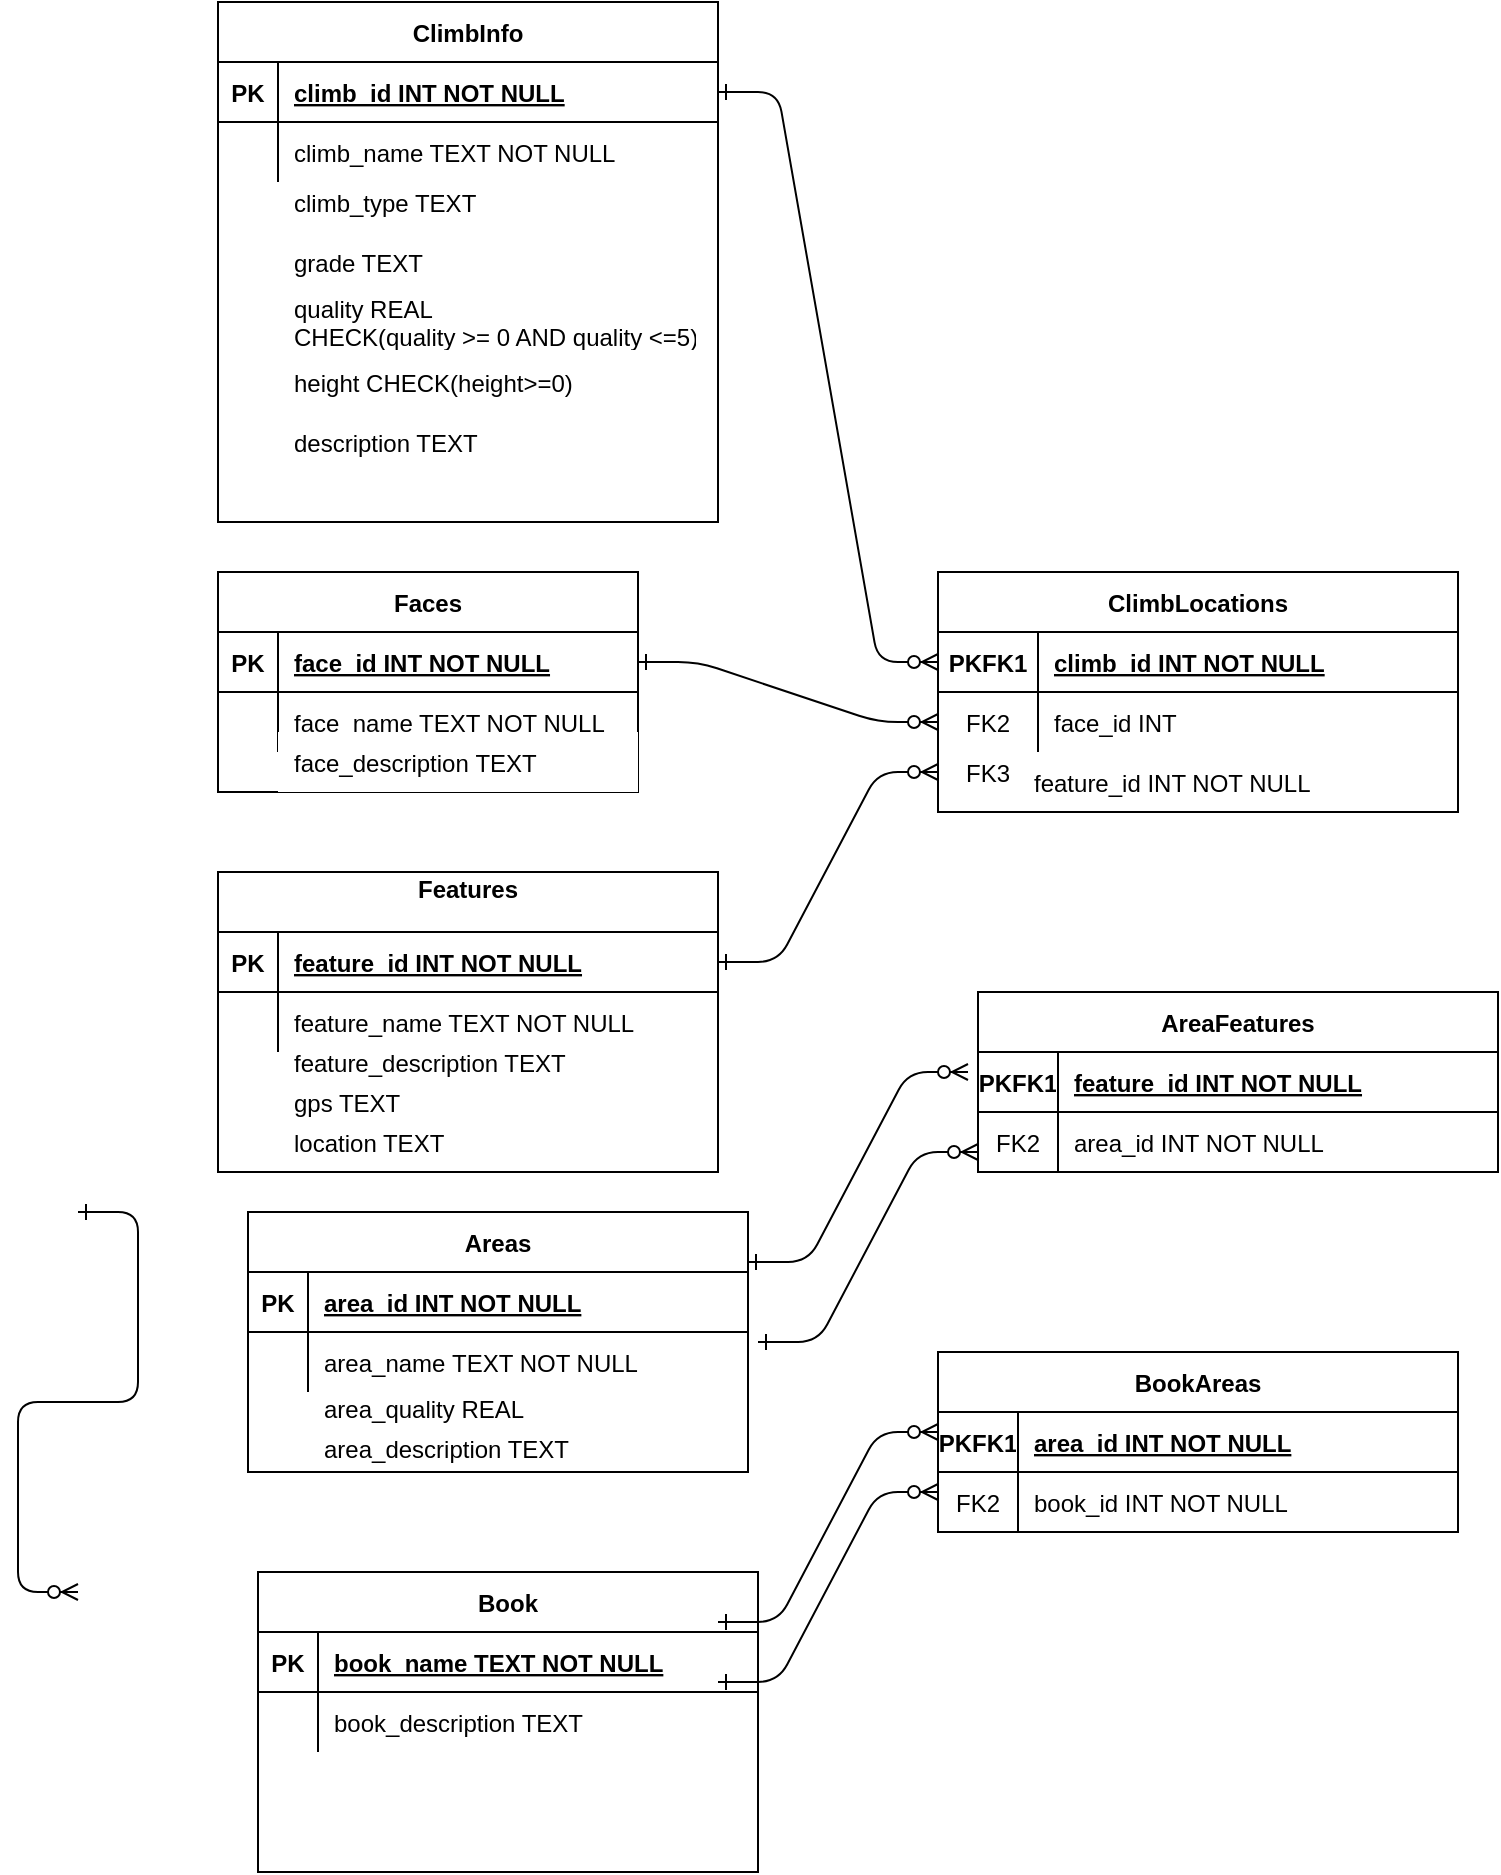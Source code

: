 <mxfile version="15.6.4" type="github">
  <diagram id="R2lEEEUBdFMjLlhIrx00" name="Page-1">
    <mxGraphModel dx="2272" dy="799" grid="1" gridSize="10" guides="1" tooltips="1" connect="1" arrows="1" fold="1" page="1" pageScale="1" pageWidth="850" pageHeight="1100" math="0" shadow="0" extFonts="Permanent Marker^https://fonts.googleapis.com/css?family=Permanent+Marker">
      <root>
        <mxCell id="0" />
        <mxCell id="1" parent="0" />
        <mxCell id="C-vyLk0tnHw3VtMMgP7b-1" value="" style="edgeStyle=entityRelationEdgeStyle;endArrow=ERzeroToMany;startArrow=ERone;endFill=1;startFill=0;strokeColor=default;labelBackgroundColor=default;fontColor=default;entryX=0;entryY=0.5;entryDx=0;entryDy=0;" parent="1" source="C-vyLk0tnHw3VtMMgP7b-24" target="Fk1rj7K9F4PNxC_N-SPY-49" edge="1">
          <mxGeometry width="100" height="100" relative="1" as="geometry">
            <mxPoint x="340" y="720" as="sourcePoint" />
            <mxPoint x="450" y="195" as="targetPoint" />
          </mxGeometry>
        </mxCell>
        <mxCell id="C-vyLk0tnHw3VtMMgP7b-12" value="" style="edgeStyle=entityRelationEdgeStyle;endArrow=ERzeroToMany;startArrow=ERone;endFill=1;startFill=0;strokeColor=default;labelBackgroundColor=default;fontColor=default;" parent="1" edge="1">
          <mxGeometry width="100" height="100" relative="1" as="geometry">
            <mxPoint x="30" y="730" as="sourcePoint" />
            <mxPoint x="30" y="920" as="targetPoint" />
          </mxGeometry>
        </mxCell>
        <mxCell id="C-vyLk0tnHw3VtMMgP7b-23" value="ClimbInfo" style="shape=table;startSize=30;container=1;collapsible=1;childLayout=tableLayout;fixedRows=1;rowLines=0;fontStyle=1;align=center;resizeLast=1;fontColor=default;fillColor=default;strokeColor=default;" parent="1" vertex="1">
          <mxGeometry x="100" y="125" width="250" height="260" as="geometry" />
        </mxCell>
        <mxCell id="C-vyLk0tnHw3VtMMgP7b-24" value="" style="shape=partialRectangle;collapsible=0;dropTarget=0;pointerEvents=0;fillColor=none;points=[[0,0.5],[1,0.5]];portConstraint=eastwest;top=0;left=0;right=0;bottom=1;fontColor=default;" parent="C-vyLk0tnHw3VtMMgP7b-23" vertex="1">
          <mxGeometry y="30" width="250" height="30" as="geometry" />
        </mxCell>
        <mxCell id="C-vyLk0tnHw3VtMMgP7b-25" value="PK" style="shape=partialRectangle;overflow=hidden;connectable=0;fillColor=none;top=0;left=0;bottom=0;right=0;fontStyle=1;" parent="C-vyLk0tnHw3VtMMgP7b-24" vertex="1">
          <mxGeometry width="30" height="30" as="geometry">
            <mxRectangle width="30" height="30" as="alternateBounds" />
          </mxGeometry>
        </mxCell>
        <mxCell id="C-vyLk0tnHw3VtMMgP7b-26" value="climb_id INT NOT NULL " style="shape=partialRectangle;overflow=hidden;connectable=0;fillColor=none;top=0;left=0;bottom=0;right=0;align=left;spacingLeft=6;fontStyle=5;fontColor=default;" parent="C-vyLk0tnHw3VtMMgP7b-24" vertex="1">
          <mxGeometry x="30" width="220" height="30" as="geometry">
            <mxRectangle width="220" height="30" as="alternateBounds" />
          </mxGeometry>
        </mxCell>
        <mxCell id="C-vyLk0tnHw3VtMMgP7b-27" value="" style="shape=partialRectangle;collapsible=0;dropTarget=0;pointerEvents=0;fillColor=none;points=[[0,0.5],[1,0.5]];portConstraint=eastwest;top=0;left=0;right=0;bottom=0;" parent="C-vyLk0tnHw3VtMMgP7b-23" vertex="1">
          <mxGeometry y="60" width="250" height="30" as="geometry" />
        </mxCell>
        <mxCell id="C-vyLk0tnHw3VtMMgP7b-28" value="" style="shape=partialRectangle;overflow=hidden;connectable=0;fillColor=none;top=0;left=0;bottom=0;right=0;" parent="C-vyLk0tnHw3VtMMgP7b-27" vertex="1">
          <mxGeometry width="30" height="30" as="geometry">
            <mxRectangle width="30" height="30" as="alternateBounds" />
          </mxGeometry>
        </mxCell>
        <mxCell id="C-vyLk0tnHw3VtMMgP7b-29" value="climb_name TEXT NOT NULL" style="shape=partialRectangle;overflow=hidden;connectable=0;fillColor=none;top=0;left=0;bottom=0;right=0;align=left;spacingLeft=6;fontColor=default;" parent="C-vyLk0tnHw3VtMMgP7b-27" vertex="1">
          <mxGeometry x="30" width="220" height="30" as="geometry">
            <mxRectangle width="220" height="30" as="alternateBounds" />
          </mxGeometry>
        </mxCell>
        <mxCell id="Fk1rj7K9F4PNxC_N-SPY-1" value="climb_type TEXT" style="shape=partialRectangle;overflow=hidden;connectable=0;fillColor=none;top=0;left=0;bottom=0;right=0;align=left;spacingLeft=6;fontColor=default;strokeColor=default;" vertex="1" parent="1">
          <mxGeometry x="130" y="210" width="220" height="30" as="geometry">
            <mxRectangle width="220" height="30" as="alternateBounds" />
          </mxGeometry>
        </mxCell>
        <mxCell id="Fk1rj7K9F4PNxC_N-SPY-2" value="grade TEXT" style="shape=partialRectangle;overflow=hidden;connectable=0;fillColor=none;top=0;left=0;bottom=0;right=0;align=left;spacingLeft=6;fontColor=default;strokeColor=default;" vertex="1" parent="1">
          <mxGeometry x="130" y="240" width="220" height="30" as="geometry">
            <mxRectangle width="220" height="30" as="alternateBounds" />
          </mxGeometry>
        </mxCell>
        <mxCell id="Fk1rj7K9F4PNxC_N-SPY-3" value="quality REAL &#xa;CHECK(quality &gt;= 0 AND quality &lt;=5)" style="shape=partialRectangle;overflow=hidden;connectable=0;fillColor=none;top=0;left=0;bottom=0;right=0;align=left;spacingLeft=6;fontColor=default;strokeColor=default;" vertex="1" parent="1">
          <mxGeometry x="130" y="270" width="210" height="30" as="geometry">
            <mxRectangle width="220" height="30" as="alternateBounds" />
          </mxGeometry>
        </mxCell>
        <mxCell id="Fk1rj7K9F4PNxC_N-SPY-4" value="height CHECK(height&gt;=0)" style="shape=partialRectangle;overflow=hidden;connectable=0;fillColor=none;top=0;left=0;bottom=0;right=0;align=left;spacingLeft=6;fontColor=default;strokeColor=default;" vertex="1" parent="1">
          <mxGeometry x="130" y="300" width="220" height="30" as="geometry">
            <mxRectangle width="220" height="30" as="alternateBounds" />
          </mxGeometry>
        </mxCell>
        <mxCell id="Fk1rj7K9F4PNxC_N-SPY-5" value="description TEXT" style="shape=partialRectangle;overflow=hidden;connectable=0;fillColor=none;top=0;left=0;bottom=0;right=0;align=left;spacingLeft=6;fontColor=default;strokeColor=default;" vertex="1" parent="1">
          <mxGeometry x="130" y="330" width="220" height="30" as="geometry">
            <mxRectangle width="220" height="30" as="alternateBounds" />
          </mxGeometry>
        </mxCell>
        <mxCell id="Fk1rj7K9F4PNxC_N-SPY-21" value="feature_description TEXT" style="shape=partialRectangle;overflow=hidden;connectable=0;fillColor=none;top=0;left=0;bottom=0;right=0;align=left;spacingLeft=6;fontStyle=0;fontColor=default;strokeColor=default;" vertex="1" parent="1">
          <mxGeometry x="130" y="640" width="210" height="30" as="geometry">
            <mxRectangle width="180" height="30" as="alternateBounds" />
          </mxGeometry>
        </mxCell>
        <mxCell id="Fk1rj7K9F4PNxC_N-SPY-34" value="Book" style="shape=table;startSize=30;container=1;collapsible=1;childLayout=tableLayout;fixedRows=1;rowLines=0;fontStyle=1;align=center;resizeLast=1;fontColor=default;fillColor=none;strokeColor=default;" vertex="1" parent="1">
          <mxGeometry x="120" y="910" width="250" height="150" as="geometry" />
        </mxCell>
        <mxCell id="Fk1rj7K9F4PNxC_N-SPY-35" value="" style="shape=partialRectangle;collapsible=0;dropTarget=0;pointerEvents=0;fillColor=none;points=[[0,0.5],[1,0.5]];portConstraint=eastwest;top=0;left=0;right=0;bottom=1;fontColor=default;" vertex="1" parent="Fk1rj7K9F4PNxC_N-SPY-34">
          <mxGeometry y="30" width="250" height="30" as="geometry" />
        </mxCell>
        <mxCell id="Fk1rj7K9F4PNxC_N-SPY-36" value="PK" style="shape=partialRectangle;overflow=hidden;connectable=0;fillColor=none;top=0;left=0;bottom=0;right=0;fontStyle=1;" vertex="1" parent="Fk1rj7K9F4PNxC_N-SPY-35">
          <mxGeometry width="30" height="30" as="geometry">
            <mxRectangle width="30" height="30" as="alternateBounds" />
          </mxGeometry>
        </mxCell>
        <mxCell id="Fk1rj7K9F4PNxC_N-SPY-37" value="book_name TEXT NOT NULL " style="shape=partialRectangle;overflow=hidden;connectable=0;fillColor=none;top=0;left=0;bottom=0;right=0;align=left;spacingLeft=6;fontStyle=5;fontColor=default;" vertex="1" parent="Fk1rj7K9F4PNxC_N-SPY-35">
          <mxGeometry x="30" width="220" height="30" as="geometry">
            <mxRectangle width="220" height="30" as="alternateBounds" />
          </mxGeometry>
        </mxCell>
        <mxCell id="Fk1rj7K9F4PNxC_N-SPY-38" value="" style="shape=partialRectangle;collapsible=0;dropTarget=0;pointerEvents=0;fillColor=none;points=[[0,0.5],[1,0.5]];portConstraint=eastwest;top=0;left=0;right=0;bottom=0;" vertex="1" parent="Fk1rj7K9F4PNxC_N-SPY-34">
          <mxGeometry y="60" width="250" height="30" as="geometry" />
        </mxCell>
        <mxCell id="Fk1rj7K9F4PNxC_N-SPY-39" value="" style="shape=partialRectangle;overflow=hidden;connectable=0;fillColor=none;top=0;left=0;bottom=0;right=0;" vertex="1" parent="Fk1rj7K9F4PNxC_N-SPY-38">
          <mxGeometry width="30" height="30" as="geometry">
            <mxRectangle width="30" height="30" as="alternateBounds" />
          </mxGeometry>
        </mxCell>
        <mxCell id="Fk1rj7K9F4PNxC_N-SPY-40" value="book_description TEXT" style="shape=partialRectangle;overflow=hidden;connectable=0;fillColor=none;top=0;left=0;bottom=0;right=0;align=left;spacingLeft=6;fontColor=default;strokeColor=none;" vertex="1" parent="Fk1rj7K9F4PNxC_N-SPY-38">
          <mxGeometry x="30" width="220" height="30" as="geometry">
            <mxRectangle width="220" height="30" as="alternateBounds" />
          </mxGeometry>
        </mxCell>
        <mxCell id="Fk1rj7K9F4PNxC_N-SPY-41" value="" style="group;fontColor=default;" vertex="1" connectable="0" parent="1">
          <mxGeometry x="115" y="730" width="250" height="130" as="geometry" />
        </mxCell>
        <mxCell id="Fk1rj7K9F4PNxC_N-SPY-22" value="Areas" style="shape=table;startSize=30;container=1;collapsible=1;childLayout=tableLayout;fixedRows=1;rowLines=0;fontStyle=1;align=center;resizeLast=1;fontColor=default;fillColor=default;strokeColor=default;movable=1;resizable=1;rotatable=1;deletable=1;editable=1;connectable=1;" vertex="1" parent="Fk1rj7K9F4PNxC_N-SPY-41">
          <mxGeometry width="250" height="130" as="geometry" />
        </mxCell>
        <mxCell id="Fk1rj7K9F4PNxC_N-SPY-23" value="" style="shape=partialRectangle;collapsible=0;dropTarget=0;pointerEvents=0;fillColor=none;points=[[0,0.5],[1,0.5]];portConstraint=eastwest;top=0;left=0;right=0;bottom=1;fontColor=default;" vertex="1" parent="Fk1rj7K9F4PNxC_N-SPY-22">
          <mxGeometry y="30" width="250" height="30" as="geometry" />
        </mxCell>
        <mxCell id="Fk1rj7K9F4PNxC_N-SPY-24" value="PK" style="shape=partialRectangle;overflow=hidden;connectable=0;fillColor=none;top=0;left=0;bottom=0;right=0;fontStyle=1;" vertex="1" parent="Fk1rj7K9F4PNxC_N-SPY-23">
          <mxGeometry width="30" height="30" as="geometry">
            <mxRectangle width="30" height="30" as="alternateBounds" />
          </mxGeometry>
        </mxCell>
        <mxCell id="Fk1rj7K9F4PNxC_N-SPY-25" value="area_id INT NOT NULL " style="shape=partialRectangle;overflow=hidden;connectable=0;fillColor=none;top=0;left=0;bottom=0;right=0;align=left;spacingLeft=6;fontStyle=5;fontColor=default;" vertex="1" parent="Fk1rj7K9F4PNxC_N-SPY-23">
          <mxGeometry x="30" width="220" height="30" as="geometry">
            <mxRectangle width="220" height="30" as="alternateBounds" />
          </mxGeometry>
        </mxCell>
        <mxCell id="Fk1rj7K9F4PNxC_N-SPY-26" value="" style="shape=partialRectangle;collapsible=0;dropTarget=0;pointerEvents=0;fillColor=none;points=[[0,0.5],[1,0.5]];portConstraint=eastwest;top=0;left=0;right=0;bottom=0;" vertex="1" parent="Fk1rj7K9F4PNxC_N-SPY-22">
          <mxGeometry y="60" width="250" height="30" as="geometry" />
        </mxCell>
        <mxCell id="Fk1rj7K9F4PNxC_N-SPY-27" value="" style="shape=partialRectangle;overflow=hidden;connectable=0;fillColor=none;top=0;left=0;bottom=0;right=0;" vertex="1" parent="Fk1rj7K9F4PNxC_N-SPY-26">
          <mxGeometry width="30" height="30" as="geometry">
            <mxRectangle width="30" height="30" as="alternateBounds" />
          </mxGeometry>
        </mxCell>
        <mxCell id="Fk1rj7K9F4PNxC_N-SPY-28" value="area_name TEXT NOT NULL" style="shape=partialRectangle;overflow=hidden;connectable=0;fillColor=none;top=0;left=0;bottom=0;right=0;align=left;spacingLeft=6;fontColor=default;strokeColor=default;" vertex="1" parent="Fk1rj7K9F4PNxC_N-SPY-26">
          <mxGeometry x="30" width="220" height="30" as="geometry">
            <mxRectangle width="220" height="30" as="alternateBounds" />
          </mxGeometry>
        </mxCell>
        <mxCell id="Fk1rj7K9F4PNxC_N-SPY-29" value="area_quality REAL&#xa;" style="shape=partialRectangle;overflow=hidden;connectable=1;fillColor=none;top=0;left=0;bottom=0;right=0;align=left;spacingLeft=6;fontColor=default;strokeColor=default;movable=1;resizable=1;rotatable=1;deletable=1;editable=1;" vertex="1" parent="Fk1rj7K9F4PNxC_N-SPY-41">
          <mxGeometry x="30" y="90" width="220" height="20" as="geometry">
            <mxRectangle width="220" height="30" as="alternateBounds" />
          </mxGeometry>
        </mxCell>
        <mxCell id="Fk1rj7K9F4PNxC_N-SPY-33" value="area_description TEXT&#xa;&#xa;" style="shape=partialRectangle;overflow=hidden;connectable=1;fillColor=none;top=0;left=0;bottom=0;right=0;align=left;spacingLeft=6;fontColor=default;strokeColor=default;movable=1;resizable=1;rotatable=1;deletable=1;editable=1;" vertex="1" parent="Fk1rj7K9F4PNxC_N-SPY-41">
          <mxGeometry x="30" y="110" width="220" height="20" as="geometry">
            <mxRectangle width="220" height="30" as="alternateBounds" />
          </mxGeometry>
        </mxCell>
        <mxCell id="Fk1rj7K9F4PNxC_N-SPY-42" value="" style="group;fontColor=default;" vertex="1" connectable="0" parent="1">
          <mxGeometry x="100" y="410" width="210" height="110" as="geometry" />
        </mxCell>
        <mxCell id="Fk1rj7K9F4PNxC_N-SPY-6" value="Faces" style="shape=table;startSize=30;container=1;collapsible=1;childLayout=tableLayout;fixedRows=1;rowLines=0;fontStyle=1;align=center;resizeLast=1;fontColor=default;fillColor=default;strokeColor=default;" vertex="1" parent="Fk1rj7K9F4PNxC_N-SPY-42">
          <mxGeometry width="210" height="110" as="geometry" />
        </mxCell>
        <mxCell id="Fk1rj7K9F4PNxC_N-SPY-7" value="" style="shape=partialRectangle;collapsible=0;dropTarget=0;pointerEvents=0;fillColor=none;points=[[0,0.5],[1,0.5]];portConstraint=eastwest;top=0;left=0;right=0;bottom=1;fontColor=default;" vertex="1" parent="Fk1rj7K9F4PNxC_N-SPY-6">
          <mxGeometry y="30" width="210" height="30" as="geometry" />
        </mxCell>
        <mxCell id="Fk1rj7K9F4PNxC_N-SPY-8" value="PK" style="shape=partialRectangle;overflow=hidden;connectable=0;fillColor=none;top=0;left=0;bottom=0;right=0;fontStyle=1;" vertex="1" parent="Fk1rj7K9F4PNxC_N-SPY-7">
          <mxGeometry width="30" height="30" as="geometry">
            <mxRectangle width="30" height="30" as="alternateBounds" />
          </mxGeometry>
        </mxCell>
        <mxCell id="Fk1rj7K9F4PNxC_N-SPY-9" value="face_id INT NOT NULL " style="shape=partialRectangle;overflow=hidden;connectable=0;fillColor=none;top=0;left=0;bottom=0;right=0;align=left;spacingLeft=6;fontStyle=5;fontColor=default;" vertex="1" parent="Fk1rj7K9F4PNxC_N-SPY-7">
          <mxGeometry x="30" width="180" height="30" as="geometry">
            <mxRectangle width="180" height="30" as="alternateBounds" />
          </mxGeometry>
        </mxCell>
        <mxCell id="Fk1rj7K9F4PNxC_N-SPY-10" value="" style="shape=partialRectangle;collapsible=0;dropTarget=0;pointerEvents=0;fillColor=none;points=[[0,0.5],[1,0.5]];portConstraint=eastwest;top=0;left=0;right=0;bottom=0;" vertex="1" parent="Fk1rj7K9F4PNxC_N-SPY-6">
          <mxGeometry y="60" width="210" height="30" as="geometry" />
        </mxCell>
        <mxCell id="Fk1rj7K9F4PNxC_N-SPY-11" value="" style="shape=partialRectangle;overflow=hidden;connectable=0;fillColor=none;top=0;left=0;bottom=0;right=0;" vertex="1" parent="Fk1rj7K9F4PNxC_N-SPY-10">
          <mxGeometry width="30" height="30" as="geometry">
            <mxRectangle width="30" height="30" as="alternateBounds" />
          </mxGeometry>
        </mxCell>
        <mxCell id="Fk1rj7K9F4PNxC_N-SPY-12" value="face_name TEXT NOT NULL" style="shape=partialRectangle;overflow=hidden;connectable=0;fillColor=none;top=0;left=0;bottom=0;right=0;align=left;spacingLeft=6;fontColor=default;strokeColor=default;" vertex="1" parent="Fk1rj7K9F4PNxC_N-SPY-10">
          <mxGeometry x="30" width="180" height="30" as="geometry">
            <mxRectangle width="180" height="30" as="alternateBounds" />
          </mxGeometry>
        </mxCell>
        <mxCell id="Fk1rj7K9F4PNxC_N-SPY-13" value="face_description TEXT" style="shape=partialRectangle;overflow=hidden;connectable=0;fillColor=default;top=0;left=0;bottom=0;right=0;align=left;spacingLeft=6;fontColor=default;strokeColor=default;" vertex="1" parent="Fk1rj7K9F4PNxC_N-SPY-42">
          <mxGeometry x="30" y="80" width="180" height="30" as="geometry">
            <mxRectangle width="180" height="30" as="alternateBounds" />
          </mxGeometry>
        </mxCell>
        <mxCell id="Fk1rj7K9F4PNxC_N-SPY-43" value="" style="group;fontColor=default;" vertex="1" connectable="0" parent="1">
          <mxGeometry x="100" y="560" width="250" height="150" as="geometry" />
        </mxCell>
        <mxCell id="Fk1rj7K9F4PNxC_N-SPY-32" value="location TEXT" style="shape=partialRectangle;overflow=hidden;connectable=0;fillColor=none;top=0;left=0;bottom=0;right=0;align=left;spacingLeft=6;fontStyle=0;fontColor=default;strokeColor=none;" vertex="1" parent="Fk1rj7K9F4PNxC_N-SPY-43">
          <mxGeometry x="30" y="120" width="210" height="30" as="geometry">
            <mxRectangle width="180" height="30" as="alternateBounds" />
          </mxGeometry>
        </mxCell>
        <mxCell id="Fk1rj7K9F4PNxC_N-SPY-44" value="" style="group" vertex="1" connectable="0" parent="Fk1rj7K9F4PNxC_N-SPY-43">
          <mxGeometry width="250" height="150" as="geometry" />
        </mxCell>
        <mxCell id="Fk1rj7K9F4PNxC_N-SPY-14" value="Features&#xa;" style="shape=table;startSize=30;container=1;collapsible=1;childLayout=tableLayout;fixedRows=1;rowLines=0;fontStyle=1;align=center;resizeLast=1;fontColor=default;fillColor=default;strokeColor=default;" vertex="1" parent="Fk1rj7K9F4PNxC_N-SPY-44">
          <mxGeometry width="250" height="150" as="geometry" />
        </mxCell>
        <mxCell id="Fk1rj7K9F4PNxC_N-SPY-15" value="" style="shape=partialRectangle;collapsible=0;dropTarget=0;pointerEvents=0;fillColor=none;points=[[0,0.5],[1,0.5]];portConstraint=eastwest;top=0;left=0;right=0;bottom=1;fontColor=default;" vertex="1" parent="Fk1rj7K9F4PNxC_N-SPY-14">
          <mxGeometry y="30" width="250" height="30" as="geometry" />
        </mxCell>
        <mxCell id="Fk1rj7K9F4PNxC_N-SPY-16" value="PK" style="shape=partialRectangle;overflow=hidden;connectable=0;fillColor=none;top=0;left=0;bottom=0;right=0;fontStyle=1;" vertex="1" parent="Fk1rj7K9F4PNxC_N-SPY-15">
          <mxGeometry width="30" height="30" as="geometry">
            <mxRectangle width="30" height="30" as="alternateBounds" />
          </mxGeometry>
        </mxCell>
        <mxCell id="Fk1rj7K9F4PNxC_N-SPY-17" value="feature_id INT NOT NULL " style="shape=partialRectangle;overflow=hidden;connectable=0;fillColor=none;top=0;left=0;bottom=0;right=0;align=left;spacingLeft=6;fontStyle=5;fontColor=default;" vertex="1" parent="Fk1rj7K9F4PNxC_N-SPY-15">
          <mxGeometry x="30" width="220" height="30" as="geometry">
            <mxRectangle width="220" height="30" as="alternateBounds" />
          </mxGeometry>
        </mxCell>
        <mxCell id="Fk1rj7K9F4PNxC_N-SPY-18" value="" style="shape=partialRectangle;collapsible=0;dropTarget=0;pointerEvents=0;fillColor=none;points=[[0,0.5],[1,0.5]];portConstraint=eastwest;top=0;left=0;right=0;bottom=0;" vertex="1" parent="Fk1rj7K9F4PNxC_N-SPY-14">
          <mxGeometry y="60" width="250" height="30" as="geometry" />
        </mxCell>
        <mxCell id="Fk1rj7K9F4PNxC_N-SPY-19" value="" style="shape=partialRectangle;overflow=hidden;connectable=0;fillColor=none;top=0;left=0;bottom=0;right=0;" vertex="1" parent="Fk1rj7K9F4PNxC_N-SPY-18">
          <mxGeometry width="30" height="30" as="geometry">
            <mxRectangle width="30" height="30" as="alternateBounds" />
          </mxGeometry>
        </mxCell>
        <mxCell id="Fk1rj7K9F4PNxC_N-SPY-20" value="feature_name TEXT NOT NULL" style="shape=partialRectangle;overflow=hidden;connectable=0;fillColor=none;top=0;left=0;bottom=0;right=0;align=left;spacingLeft=6;fontColor=default;strokeColor=default;" vertex="1" parent="Fk1rj7K9F4PNxC_N-SPY-18">
          <mxGeometry x="30" width="220" height="30" as="geometry">
            <mxRectangle width="220" height="30" as="alternateBounds" />
          </mxGeometry>
        </mxCell>
        <mxCell id="Fk1rj7K9F4PNxC_N-SPY-31" value="gps TEXT" style="shape=partialRectangle;overflow=hidden;connectable=0;fillColor=none;top=0;left=0;bottom=0;right=0;align=left;spacingLeft=6;fontStyle=0;fontColor=default;strokeColor=none;" vertex="1" parent="Fk1rj7K9F4PNxC_N-SPY-44">
          <mxGeometry x="30" y="100" width="210" height="30" as="geometry">
            <mxRectangle width="180" height="30" as="alternateBounds" />
          </mxGeometry>
        </mxCell>
        <mxCell id="Fk1rj7K9F4PNxC_N-SPY-67" value="" style="group;strokeColor=default;fontColor=default;" vertex="1" connectable="0" parent="1">
          <mxGeometry x="460" y="410" width="260" height="120" as="geometry" />
        </mxCell>
        <mxCell id="Fk1rj7K9F4PNxC_N-SPY-55" value="feature_id INT NOT NULL" style="shape=partialRectangle;overflow=hidden;connectable=0;fillColor=none;top=0;left=0;bottom=0;right=0;align=left;spacingLeft=6;fontColor=default;strokeColor=default;" vertex="1" parent="Fk1rj7K9F4PNxC_N-SPY-67">
          <mxGeometry x="40" y="90" width="220" height="30" as="geometry">
            <mxRectangle width="220" height="30" as="alternateBounds" />
          </mxGeometry>
        </mxCell>
        <mxCell id="Fk1rj7K9F4PNxC_N-SPY-78" value="" style="group" vertex="1" connectable="0" parent="Fk1rj7K9F4PNxC_N-SPY-67">
          <mxGeometry width="260" height="120" as="geometry" />
        </mxCell>
        <mxCell id="Fk1rj7K9F4PNxC_N-SPY-48" value="ClimbLocations" style="shape=table;startSize=30;container=1;collapsible=1;childLayout=tableLayout;fixedRows=1;rowLines=0;fontStyle=1;align=center;resizeLast=1;fontColor=default;fillColor=default;strokeColor=default;" vertex="1" parent="Fk1rj7K9F4PNxC_N-SPY-78">
          <mxGeometry width="260" height="120" as="geometry" />
        </mxCell>
        <mxCell id="Fk1rj7K9F4PNxC_N-SPY-49" value="" style="shape=partialRectangle;collapsible=0;dropTarget=0;pointerEvents=0;fillColor=none;points=[[0,0.5],[1,0.5]];portConstraint=eastwest;top=0;left=0;right=0;bottom=1;fontColor=default;" vertex="1" parent="Fk1rj7K9F4PNxC_N-SPY-48">
          <mxGeometry y="30" width="260" height="30" as="geometry" />
        </mxCell>
        <mxCell id="Fk1rj7K9F4PNxC_N-SPY-50" value="PKFK1" style="shape=partialRectangle;overflow=hidden;connectable=0;fillColor=none;top=0;left=0;bottom=0;right=0;fontStyle=1;fontColor=default;" vertex="1" parent="Fk1rj7K9F4PNxC_N-SPY-49">
          <mxGeometry width="50" height="30" as="geometry">
            <mxRectangle width="50" height="30" as="alternateBounds" />
          </mxGeometry>
        </mxCell>
        <mxCell id="Fk1rj7K9F4PNxC_N-SPY-51" value="climb_id INT NOT NULL " style="shape=partialRectangle;overflow=hidden;connectable=0;fillColor=none;top=0;left=0;bottom=0;right=0;align=left;spacingLeft=6;fontStyle=5;fontColor=default;" vertex="1" parent="Fk1rj7K9F4PNxC_N-SPY-49">
          <mxGeometry x="50" width="210" height="30" as="geometry">
            <mxRectangle width="210" height="30" as="alternateBounds" />
          </mxGeometry>
        </mxCell>
        <mxCell id="Fk1rj7K9F4PNxC_N-SPY-52" value="" style="shape=partialRectangle;collapsible=0;dropTarget=0;pointerEvents=0;fillColor=none;points=[[0,0.5],[1,0.5]];portConstraint=eastwest;top=0;left=0;right=0;bottom=0;strokeColor=default;fontColor=default;" vertex="1" parent="Fk1rj7K9F4PNxC_N-SPY-48">
          <mxGeometry y="60" width="260" height="30" as="geometry" />
        </mxCell>
        <mxCell id="Fk1rj7K9F4PNxC_N-SPY-53" value="FK2" style="shape=partialRectangle;overflow=hidden;connectable=0;fillColor=none;top=0;left=0;bottom=0;right=0;fontColor=default;strokeColor=default;" vertex="1" parent="Fk1rj7K9F4PNxC_N-SPY-52">
          <mxGeometry width="50" height="30" as="geometry">
            <mxRectangle width="50" height="30" as="alternateBounds" />
          </mxGeometry>
        </mxCell>
        <mxCell id="Fk1rj7K9F4PNxC_N-SPY-54" value="face_id INT" style="shape=partialRectangle;overflow=hidden;connectable=0;fillColor=none;top=0;left=0;bottom=0;right=0;align=left;spacingLeft=6;fontColor=default;" vertex="1" parent="Fk1rj7K9F4PNxC_N-SPY-52">
          <mxGeometry x="50" width="210" height="30" as="geometry">
            <mxRectangle width="210" height="30" as="alternateBounds" />
          </mxGeometry>
        </mxCell>
        <mxCell id="Fk1rj7K9F4PNxC_N-SPY-57" value="FK3" style="shape=partialRectangle;overflow=hidden;connectable=0;fillColor=none;top=0;left=0;bottom=0;right=0;fontColor=default;strokeColor=default;" vertex="1" parent="Fk1rj7K9F4PNxC_N-SPY-78">
          <mxGeometry x="10" y="85" width="30" height="30" as="geometry">
            <mxRectangle width="30" height="30" as="alternateBounds" />
          </mxGeometry>
        </mxCell>
        <mxCell id="Fk1rj7K9F4PNxC_N-SPY-69" value="" style="group;strokeColor=default;fontColor=default;" vertex="1" connectable="0" parent="1">
          <mxGeometry x="480" y="620" width="260" height="90" as="geometry" />
        </mxCell>
        <mxCell id="Fk1rj7K9F4PNxC_N-SPY-70" value="AreaFeatures" style="shape=table;startSize=30;container=1;collapsible=1;childLayout=tableLayout;fixedRows=1;rowLines=0;fontStyle=1;align=center;resizeLast=1;fontColor=default;fillColor=default;strokeColor=default;" vertex="1" parent="Fk1rj7K9F4PNxC_N-SPY-69">
          <mxGeometry width="260" height="90" as="geometry" />
        </mxCell>
        <mxCell id="Fk1rj7K9F4PNxC_N-SPY-71" value="" style="shape=partialRectangle;collapsible=0;dropTarget=0;pointerEvents=0;fillColor=none;points=[[0,0.5],[1,0.5]];portConstraint=eastwest;top=0;left=0;right=0;bottom=1;fontColor=default;" vertex="1" parent="Fk1rj7K9F4PNxC_N-SPY-70">
          <mxGeometry y="30" width="260" height="30" as="geometry" />
        </mxCell>
        <mxCell id="Fk1rj7K9F4PNxC_N-SPY-72" value="PKFK1" style="shape=partialRectangle;overflow=hidden;connectable=0;fillColor=none;top=0;left=0;bottom=0;right=0;fontStyle=1;fontColor=default;" vertex="1" parent="Fk1rj7K9F4PNxC_N-SPY-71">
          <mxGeometry width="40" height="30" as="geometry">
            <mxRectangle width="40" height="30" as="alternateBounds" />
          </mxGeometry>
        </mxCell>
        <mxCell id="Fk1rj7K9F4PNxC_N-SPY-73" value="feature_id INT NOT NULL " style="shape=partialRectangle;overflow=hidden;connectable=0;fillColor=none;top=0;left=0;bottom=0;right=0;align=left;spacingLeft=6;fontStyle=5;fontColor=default;" vertex="1" parent="Fk1rj7K9F4PNxC_N-SPY-71">
          <mxGeometry x="40" width="220" height="30" as="geometry">
            <mxRectangle width="220" height="30" as="alternateBounds" />
          </mxGeometry>
        </mxCell>
        <mxCell id="Fk1rj7K9F4PNxC_N-SPY-74" value="" style="shape=partialRectangle;collapsible=0;dropTarget=0;pointerEvents=0;fillColor=none;points=[[0,0.5],[1,0.5]];portConstraint=eastwest;top=0;left=0;right=0;bottom=0;strokeColor=default;fontColor=default;" vertex="1" parent="Fk1rj7K9F4PNxC_N-SPY-70">
          <mxGeometry y="60" width="260" height="30" as="geometry" />
        </mxCell>
        <mxCell id="Fk1rj7K9F4PNxC_N-SPY-75" value="FK2" style="shape=partialRectangle;overflow=hidden;connectable=0;fillColor=none;top=0;left=0;bottom=0;right=0;fontColor=default;strokeColor=default;" vertex="1" parent="Fk1rj7K9F4PNxC_N-SPY-74">
          <mxGeometry width="40" height="30" as="geometry">
            <mxRectangle width="40" height="30" as="alternateBounds" />
          </mxGeometry>
        </mxCell>
        <mxCell id="Fk1rj7K9F4PNxC_N-SPY-76" value="area_id INT NOT NULL" style="shape=partialRectangle;overflow=hidden;connectable=0;fillColor=none;top=0;left=0;bottom=0;right=0;align=left;spacingLeft=6;fontColor=default;" vertex="1" parent="Fk1rj7K9F4PNxC_N-SPY-74">
          <mxGeometry x="40" width="220" height="30" as="geometry">
            <mxRectangle width="220" height="30" as="alternateBounds" />
          </mxGeometry>
        </mxCell>
        <mxCell id="Fk1rj7K9F4PNxC_N-SPY-77" value="" style="shape=partialRectangle;overflow=hidden;connectable=0;fillColor=none;top=0;left=0;bottom=0;right=0;align=left;spacingLeft=6;fontColor=default;strokeColor=default;" vertex="1" parent="Fk1rj7K9F4PNxC_N-SPY-69">
          <mxGeometry x="40" y="67.5" width="220" height="22.5" as="geometry">
            <mxRectangle width="220" height="30" as="alternateBounds" />
          </mxGeometry>
        </mxCell>
        <mxCell id="Fk1rj7K9F4PNxC_N-SPY-79" value="" style="edgeStyle=entityRelationEdgeStyle;endArrow=ERzeroToMany;startArrow=ERone;endFill=1;startFill=0;strokeColor=default;labelBackgroundColor=default;fontColor=default;exitX=1;exitY=0.5;exitDx=0;exitDy=0;entryX=0;entryY=0.5;entryDx=0;entryDy=0;" edge="1" parent="1" source="Fk1rj7K9F4PNxC_N-SPY-7" target="Fk1rj7K9F4PNxC_N-SPY-52">
          <mxGeometry width="100" height="100" relative="1" as="geometry">
            <mxPoint x="350" y="197.5" as="sourcePoint" />
            <mxPoint x="450" y="222.5" as="targetPoint" />
          </mxGeometry>
        </mxCell>
        <mxCell id="Fk1rj7K9F4PNxC_N-SPY-80" value="" style="edgeStyle=entityRelationEdgeStyle;endArrow=ERzeroToMany;startArrow=ERone;endFill=1;startFill=0;strokeColor=default;labelBackgroundColor=default;fontColor=default;exitX=1;exitY=0.5;exitDx=0;exitDy=0;" edge="1" parent="1" source="Fk1rj7K9F4PNxC_N-SPY-15">
          <mxGeometry width="100" height="100" relative="1" as="geometry">
            <mxPoint x="320" y="482.5" as="sourcePoint" />
            <mxPoint x="460" y="510" as="targetPoint" />
          </mxGeometry>
        </mxCell>
        <mxCell id="Fk1rj7K9F4PNxC_N-SPY-91" value="" style="group;strokeColor=default;fontColor=default;" vertex="1" connectable="0" parent="1">
          <mxGeometry x="460" y="800" width="260" height="90" as="geometry" />
        </mxCell>
        <mxCell id="Fk1rj7K9F4PNxC_N-SPY-92" value="BookAreas" style="shape=table;startSize=30;container=1;collapsible=1;childLayout=tableLayout;fixedRows=1;rowLines=0;fontStyle=1;align=center;resizeLast=1;fontColor=default;fillColor=default;strokeColor=default;" vertex="1" parent="Fk1rj7K9F4PNxC_N-SPY-91">
          <mxGeometry width="260" height="90" as="geometry" />
        </mxCell>
        <mxCell id="Fk1rj7K9F4PNxC_N-SPY-93" value="" style="shape=partialRectangle;collapsible=0;dropTarget=0;pointerEvents=0;fillColor=none;points=[[0,0.5],[1,0.5]];portConstraint=eastwest;top=0;left=0;right=0;bottom=1;fontColor=default;" vertex="1" parent="Fk1rj7K9F4PNxC_N-SPY-92">
          <mxGeometry y="30" width="260" height="30" as="geometry" />
        </mxCell>
        <mxCell id="Fk1rj7K9F4PNxC_N-SPY-94" value="PKFK1" style="shape=partialRectangle;overflow=hidden;connectable=0;fillColor=none;top=0;left=0;bottom=0;right=0;fontStyle=1;fontColor=default;" vertex="1" parent="Fk1rj7K9F4PNxC_N-SPY-93">
          <mxGeometry width="40" height="30" as="geometry">
            <mxRectangle width="40" height="30" as="alternateBounds" />
          </mxGeometry>
        </mxCell>
        <mxCell id="Fk1rj7K9F4PNxC_N-SPY-95" value="area_id INT NOT NULL " style="shape=partialRectangle;overflow=hidden;connectable=0;fillColor=none;top=0;left=0;bottom=0;right=0;align=left;spacingLeft=6;fontStyle=5;fontColor=default;" vertex="1" parent="Fk1rj7K9F4PNxC_N-SPY-93">
          <mxGeometry x="40" width="220" height="30" as="geometry">
            <mxRectangle width="220" height="30" as="alternateBounds" />
          </mxGeometry>
        </mxCell>
        <mxCell id="Fk1rj7K9F4PNxC_N-SPY-96" value="" style="shape=partialRectangle;collapsible=0;dropTarget=0;pointerEvents=0;fillColor=none;points=[[0,0.5],[1,0.5]];portConstraint=eastwest;top=0;left=0;right=0;bottom=0;strokeColor=default;fontColor=default;" vertex="1" parent="Fk1rj7K9F4PNxC_N-SPY-92">
          <mxGeometry y="60" width="260" height="30" as="geometry" />
        </mxCell>
        <mxCell id="Fk1rj7K9F4PNxC_N-SPY-97" value="FK2" style="shape=partialRectangle;overflow=hidden;connectable=0;fillColor=none;top=0;left=0;bottom=0;right=0;fontColor=default;strokeColor=default;" vertex="1" parent="Fk1rj7K9F4PNxC_N-SPY-96">
          <mxGeometry width="40" height="30" as="geometry">
            <mxRectangle width="40" height="30" as="alternateBounds" />
          </mxGeometry>
        </mxCell>
        <mxCell id="Fk1rj7K9F4PNxC_N-SPY-98" value="book_id INT NOT NULL" style="shape=partialRectangle;overflow=hidden;connectable=0;fillColor=none;top=0;left=0;bottom=0;right=0;align=left;spacingLeft=6;fontColor=default;" vertex="1" parent="Fk1rj7K9F4PNxC_N-SPY-96">
          <mxGeometry x="40" width="220" height="30" as="geometry">
            <mxRectangle width="220" height="30" as="alternateBounds" />
          </mxGeometry>
        </mxCell>
        <mxCell id="Fk1rj7K9F4PNxC_N-SPY-102" value="" style="edgeStyle=entityRelationEdgeStyle;endArrow=ERzeroToMany;startArrow=ERone;endFill=1;startFill=0;strokeColor=default;labelBackgroundColor=default;fontColor=default;exitX=1;exitY=0.5;exitDx=0;exitDy=0;" edge="1" parent="1">
          <mxGeometry width="100" height="100" relative="1" as="geometry">
            <mxPoint x="365" y="755" as="sourcePoint" />
            <mxPoint x="475" y="660" as="targetPoint" />
          </mxGeometry>
        </mxCell>
        <mxCell id="Fk1rj7K9F4PNxC_N-SPY-103" value="" style="edgeStyle=entityRelationEdgeStyle;endArrow=ERzeroToMany;startArrow=ERone;endFill=1;startFill=0;strokeColor=default;labelBackgroundColor=default;fontColor=default;exitX=1;exitY=0.5;exitDx=0;exitDy=0;" edge="1" parent="1">
          <mxGeometry width="100" height="100" relative="1" as="geometry">
            <mxPoint x="370" y="795" as="sourcePoint" />
            <mxPoint x="480" y="700" as="targetPoint" />
          </mxGeometry>
        </mxCell>
        <mxCell id="Fk1rj7K9F4PNxC_N-SPY-104" value="" style="edgeStyle=entityRelationEdgeStyle;endArrow=ERzeroToMany;startArrow=ERone;endFill=1;startFill=0;strokeColor=default;labelBackgroundColor=default;fontColor=default;exitX=1;exitY=0.5;exitDx=0;exitDy=0;" edge="1" parent="1">
          <mxGeometry width="100" height="100" relative="1" as="geometry">
            <mxPoint x="350" y="935" as="sourcePoint" />
            <mxPoint x="460" y="840" as="targetPoint" />
          </mxGeometry>
        </mxCell>
        <mxCell id="Fk1rj7K9F4PNxC_N-SPY-105" value="" style="edgeStyle=entityRelationEdgeStyle;endArrow=ERzeroToMany;startArrow=ERone;endFill=1;startFill=0;strokeColor=default;labelBackgroundColor=default;fontColor=default;exitX=1;exitY=0.5;exitDx=0;exitDy=0;" edge="1" parent="1">
          <mxGeometry width="100" height="100" relative="1" as="geometry">
            <mxPoint x="350" y="965" as="sourcePoint" />
            <mxPoint x="460" y="870" as="targetPoint" />
          </mxGeometry>
        </mxCell>
      </root>
    </mxGraphModel>
  </diagram>
</mxfile>
